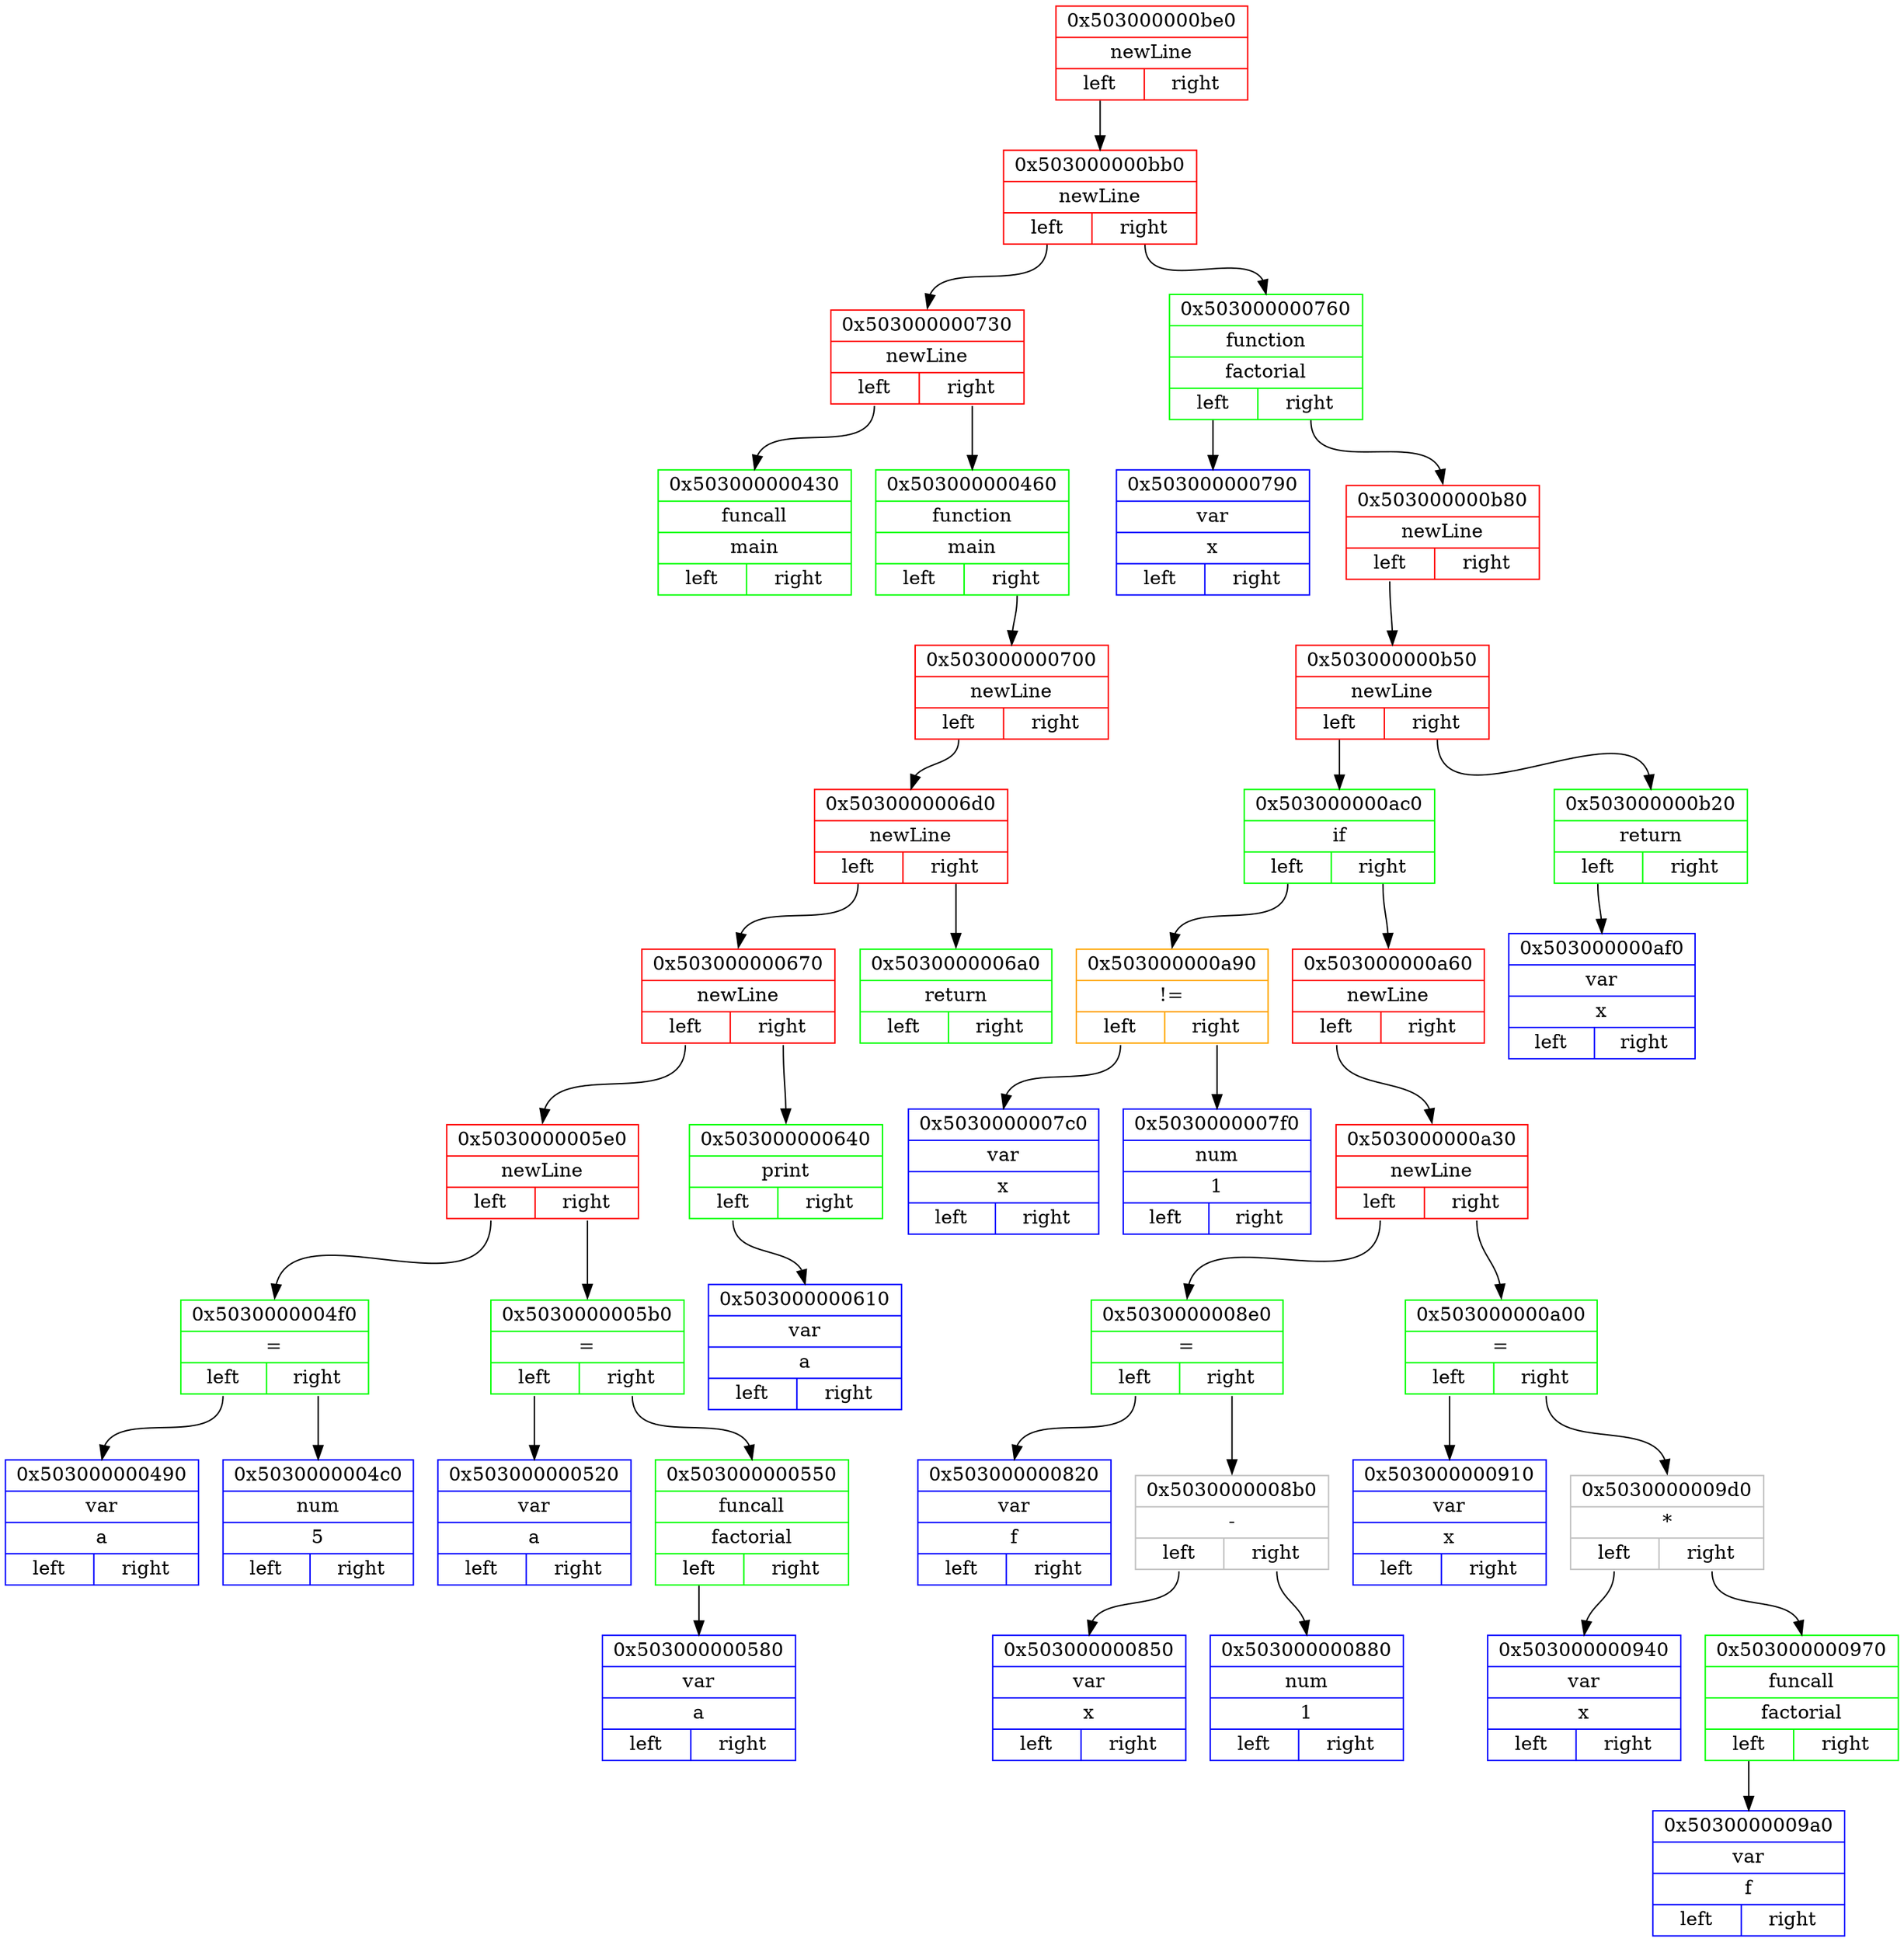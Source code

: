 digraph
{ 
rankdir=HR;

node0x503000000be0 [ shape=record, color = red rank = 1, label= "{ 0x503000000be0 | newLine |         {<n0x503000000be0_l> left | <n0x503000000be0_r> right}} " ];
node0x503000000bb0 [ shape=record, color = red rank = 2, label= "{ 0x503000000bb0 | newLine |         {<n0x503000000bb0_l> left | <n0x503000000bb0_r> right}} " ];
node0x503000000730 [ shape=record, color = red rank = 3, label= "{ 0x503000000730 | newLine |         {<n0x503000000730_l> left | <n0x503000000730_r> right}} " ];
node0x503000000430 [ shape=record, color = green rank = 4, label= "{ 0x503000000430 | funcall | main |         {<n0x503000000430_l> left | <n0x503000000430_r> right}} " ];
node0x503000000730:<n0x503000000730_l>:s -> node0x503000000430:n [ color = black; ]
node0x503000000460 [ shape=record, color = green rank = 5, label= "{ 0x503000000460 | function | main |         {<n0x503000000460_l> left | <n0x503000000460_r> right}} " ];
node0x503000000700 [ shape=record, color = red rank = 6, label= "{ 0x503000000700 | newLine |         {<n0x503000000700_l> left | <n0x503000000700_r> right}} " ];
node0x5030000006d0 [ shape=record, color = red rank = 7, label= "{ 0x5030000006d0 | newLine |         {<n0x5030000006d0_l> left | <n0x5030000006d0_r> right}} " ];
node0x503000000670 [ shape=record, color = red rank = 8, label= "{ 0x503000000670 | newLine |         {<n0x503000000670_l> left | <n0x503000000670_r> right}} " ];
node0x5030000005e0 [ shape=record, color = red rank = 9, label= "{ 0x5030000005e0 | newLine |         {<n0x5030000005e0_l> left | <n0x5030000005e0_r> right}} " ];
node0x5030000004f0 [ shape=record, color = green rank = 10, label= "{ 0x5030000004f0 | = |         {<n0x5030000004f0_l> left | <n0x5030000004f0_r> right}} " ];
node0x503000000490 [ shape=record, color = blue rank = 11, label= "{ 0x503000000490 | var | a |         {<n0x503000000490_l> left | <n0x503000000490_r> right}} " ];
node0x5030000004f0:<n0x5030000004f0_l>:s -> node0x503000000490:n [ color = black; ]
node0x5030000004c0 [ shape=record, color = blue rank = 12, label= "{ 0x5030000004c0 | num | 5 |         {<n0x5030000004c0_l> left | <n0x5030000004c0_r> right}} " ];
node0x5030000004f0:<n0x5030000004f0_r>:s -> node0x5030000004c0:n [ color = black; ]
node0x5030000005e0:<n0x5030000005e0_l>:s -> node0x5030000004f0:n [ color = black; ]
node0x5030000005b0 [ shape=record, color = green rank = 11, label= "{ 0x5030000005b0 | = |         {<n0x5030000005b0_l> left | <n0x5030000005b0_r> right}} " ];
node0x503000000520 [ shape=record, color = blue rank = 12, label= "{ 0x503000000520 | var | a |         {<n0x503000000520_l> left | <n0x503000000520_r> right}} " ];
node0x5030000005b0:<n0x5030000005b0_l>:s -> node0x503000000520:n [ color = black; ]
node0x503000000550 [ shape=record, color = green rank = 13, label= "{ 0x503000000550 | funcall | factorial |         {<n0x503000000550_l> left | <n0x503000000550_r> right}} " ];
node0x503000000580 [ shape=record, color = blue rank = 14, label= "{ 0x503000000580 | var | a |         {<n0x503000000580_l> left | <n0x503000000580_r> right}} " ];
node0x503000000550:<n0x503000000550_l>:s -> node0x503000000580:n [ color = black; ]
node0x5030000005b0:<n0x5030000005b0_r>:s -> node0x503000000550:n [ color = black; ]
node0x5030000005e0:<n0x5030000005e0_r>:s -> node0x5030000005b0:n [ color = black; ]
node0x503000000670:<n0x503000000670_l>:s -> node0x5030000005e0:n [ color = black; ]
node0x503000000640 [ shape=record, color = green rank = 10, label= "{ 0x503000000640 | print |         {<n0x503000000640_l> left | <n0x503000000640_r> right}} " ];
node0x503000000610 [ shape=record, color = blue rank = 11, label= "{ 0x503000000610 | var | a |         {<n0x503000000610_l> left | <n0x503000000610_r> right}} " ];
node0x503000000640:<n0x503000000640_l>:s -> node0x503000000610:n [ color = black; ]
node0x503000000670:<n0x503000000670_r>:s -> node0x503000000640:n [ color = black; ]
node0x5030000006d0:<n0x5030000006d0_l>:s -> node0x503000000670:n [ color = black; ]
node0x5030000006a0 [ shape=record, color = green rank = 9, label= "{ 0x5030000006a0 | return |         {<n0x5030000006a0_l> left | <n0x5030000006a0_r> right}} " ];
node0x5030000006d0:<n0x5030000006d0_r>:s -> node0x5030000006a0:n [ color = black; ]
node0x503000000700:<n0x503000000700_l>:s -> node0x5030000006d0:n [ color = black; ]
node0x503000000460:<n0x503000000460_r>:s -> node0x503000000700:n [ color = black; ]
node0x503000000730:<n0x503000000730_r>:s -> node0x503000000460:n [ color = black; ]
node0x503000000bb0:<n0x503000000bb0_l>:s -> node0x503000000730:n [ color = black; ]
node0x503000000760 [ shape=record, color = green rank = 4, label= "{ 0x503000000760 | function | factorial |         {<n0x503000000760_l> left | <n0x503000000760_r> right}} " ];
node0x503000000790 [ shape=record, color = blue rank = 5, label= "{ 0x503000000790 | var | x |         {<n0x503000000790_l> left | <n0x503000000790_r> right}} " ];
node0x503000000760:<n0x503000000760_l>:s -> node0x503000000790:n [ color = black; ]
node0x503000000b80 [ shape=record, color = red rank = 6, label= "{ 0x503000000b80 | newLine |         {<n0x503000000b80_l> left | <n0x503000000b80_r> right}} " ];
node0x503000000b50 [ shape=record, color = red rank = 7, label= "{ 0x503000000b50 | newLine |         {<n0x503000000b50_l> left | <n0x503000000b50_r> right}} " ];
node0x503000000ac0 [ shape=record, color = green rank = 8, label= "{ 0x503000000ac0 | if |         {<n0x503000000ac0_l> left | <n0x503000000ac0_r> right}} " ];
node0x503000000a90 [ shape=record, color = orange rank = 9, label= "{ 0x503000000a90 | != |         {<n0x503000000a90_l> left | <n0x503000000a90_r> right}} " ];
node0x5030000007c0 [ shape=record, color = blue rank = 10, label= "{ 0x5030000007c0 | var | x |         {<n0x5030000007c0_l> left | <n0x5030000007c0_r> right}} " ];
node0x503000000a90:<n0x503000000a90_l>:s -> node0x5030000007c0:n [ color = black; ]
node0x5030000007f0 [ shape=record, color = blue rank = 11, label= "{ 0x5030000007f0 | num | 1 |         {<n0x5030000007f0_l> left | <n0x5030000007f0_r> right}} " ];
node0x503000000a90:<n0x503000000a90_r>:s -> node0x5030000007f0:n [ color = black; ]
node0x503000000ac0:<n0x503000000ac0_l>:s -> node0x503000000a90:n [ color = black; ]
node0x503000000a60 [ shape=record, color = red rank = 10, label= "{ 0x503000000a60 | newLine |         {<n0x503000000a60_l> left | <n0x503000000a60_r> right}} " ];
node0x503000000a30 [ shape=record, color = red rank = 11, label= "{ 0x503000000a30 | newLine |         {<n0x503000000a30_l> left | <n0x503000000a30_r> right}} " ];
node0x5030000008e0 [ shape=record, color = green rank = 12, label= "{ 0x5030000008e0 | = |         {<n0x5030000008e0_l> left | <n0x5030000008e0_r> right}} " ];
node0x503000000820 [ shape=record, color = blue rank = 13, label= "{ 0x503000000820 | var | f |         {<n0x503000000820_l> left | <n0x503000000820_r> right}} " ];
node0x5030000008e0:<n0x5030000008e0_l>:s -> node0x503000000820:n [ color = black; ]
node0x5030000008b0 [ shape=record, color = grey rank = 14, label= "{ 0x5030000008b0 | - |         {<n0x5030000008b0_l> left | <n0x5030000008b0_r> right}} " ];
node0x503000000850 [ shape=record, color = blue rank = 15, label= "{ 0x503000000850 | var | x |         {<n0x503000000850_l> left | <n0x503000000850_r> right}} " ];
node0x5030000008b0:<n0x5030000008b0_l>:s -> node0x503000000850:n [ color = black; ]
node0x503000000880 [ shape=record, color = blue rank = 16, label= "{ 0x503000000880 | num | 1 |         {<n0x503000000880_l> left | <n0x503000000880_r> right}} " ];
node0x5030000008b0:<n0x5030000008b0_r>:s -> node0x503000000880:n [ color = black; ]
node0x5030000008e0:<n0x5030000008e0_r>:s -> node0x5030000008b0:n [ color = black; ]
node0x503000000a30:<n0x503000000a30_l>:s -> node0x5030000008e0:n [ color = black; ]
node0x503000000a00 [ shape=record, color = green rank = 13, label= "{ 0x503000000a00 | = |         {<n0x503000000a00_l> left | <n0x503000000a00_r> right}} " ];
node0x503000000910 [ shape=record, color = blue rank = 14, label= "{ 0x503000000910 | var | x |         {<n0x503000000910_l> left | <n0x503000000910_r> right}} " ];
node0x503000000a00:<n0x503000000a00_l>:s -> node0x503000000910:n [ color = black; ]
node0x5030000009d0 [ shape=record, color = grey rank = 15, label= "{ 0x5030000009d0 | * |         {<n0x5030000009d0_l> left | <n0x5030000009d0_r> right}} " ];
node0x503000000940 [ shape=record, color = blue rank = 16, label= "{ 0x503000000940 | var | x |         {<n0x503000000940_l> left | <n0x503000000940_r> right}} " ];
node0x5030000009d0:<n0x5030000009d0_l>:s -> node0x503000000940:n [ color = black; ]
node0x503000000970 [ shape=record, color = green rank = 17, label= "{ 0x503000000970 | funcall | factorial |         {<n0x503000000970_l> left | <n0x503000000970_r> right}} " ];
node0x5030000009a0 [ shape=record, color = blue rank = 18, label= "{ 0x5030000009a0 | var | f |         {<n0x5030000009a0_l> left | <n0x5030000009a0_r> right}} " ];
node0x503000000970:<n0x503000000970_l>:s -> node0x5030000009a0:n [ color = black; ]
node0x5030000009d0:<n0x5030000009d0_r>:s -> node0x503000000970:n [ color = black; ]
node0x503000000a00:<n0x503000000a00_r>:s -> node0x5030000009d0:n [ color = black; ]
node0x503000000a30:<n0x503000000a30_r>:s -> node0x503000000a00:n [ color = black; ]
node0x503000000a60:<n0x503000000a60_l>:s -> node0x503000000a30:n [ color = black; ]
node0x503000000ac0:<n0x503000000ac0_r>:s -> node0x503000000a60:n [ color = black; ]
node0x503000000b50:<n0x503000000b50_l>:s -> node0x503000000ac0:n [ color = black; ]
node0x503000000b20 [ shape=record, color = green rank = 9, label= "{ 0x503000000b20 | return |         {<n0x503000000b20_l> left | <n0x503000000b20_r> right}} " ];
node0x503000000af0 [ shape=record, color = blue rank = 10, label= "{ 0x503000000af0 | var | x |         {<n0x503000000af0_l> left | <n0x503000000af0_r> right}} " ];
node0x503000000b20:<n0x503000000b20_l>:s -> node0x503000000af0:n [ color = black; ]
node0x503000000b50:<n0x503000000b50_r>:s -> node0x503000000b20:n [ color = black; ]
node0x503000000b80:<n0x503000000b80_l>:s -> node0x503000000b50:n [ color = black; ]
node0x503000000760:<n0x503000000760_r>:s -> node0x503000000b80:n [ color = black; ]
node0x503000000bb0:<n0x503000000bb0_r>:s -> node0x503000000760:n [ color = black; ]
node0x503000000be0:<n0x503000000be0_l>:s -> node0x503000000bb0:n [ color = black; ]
}
